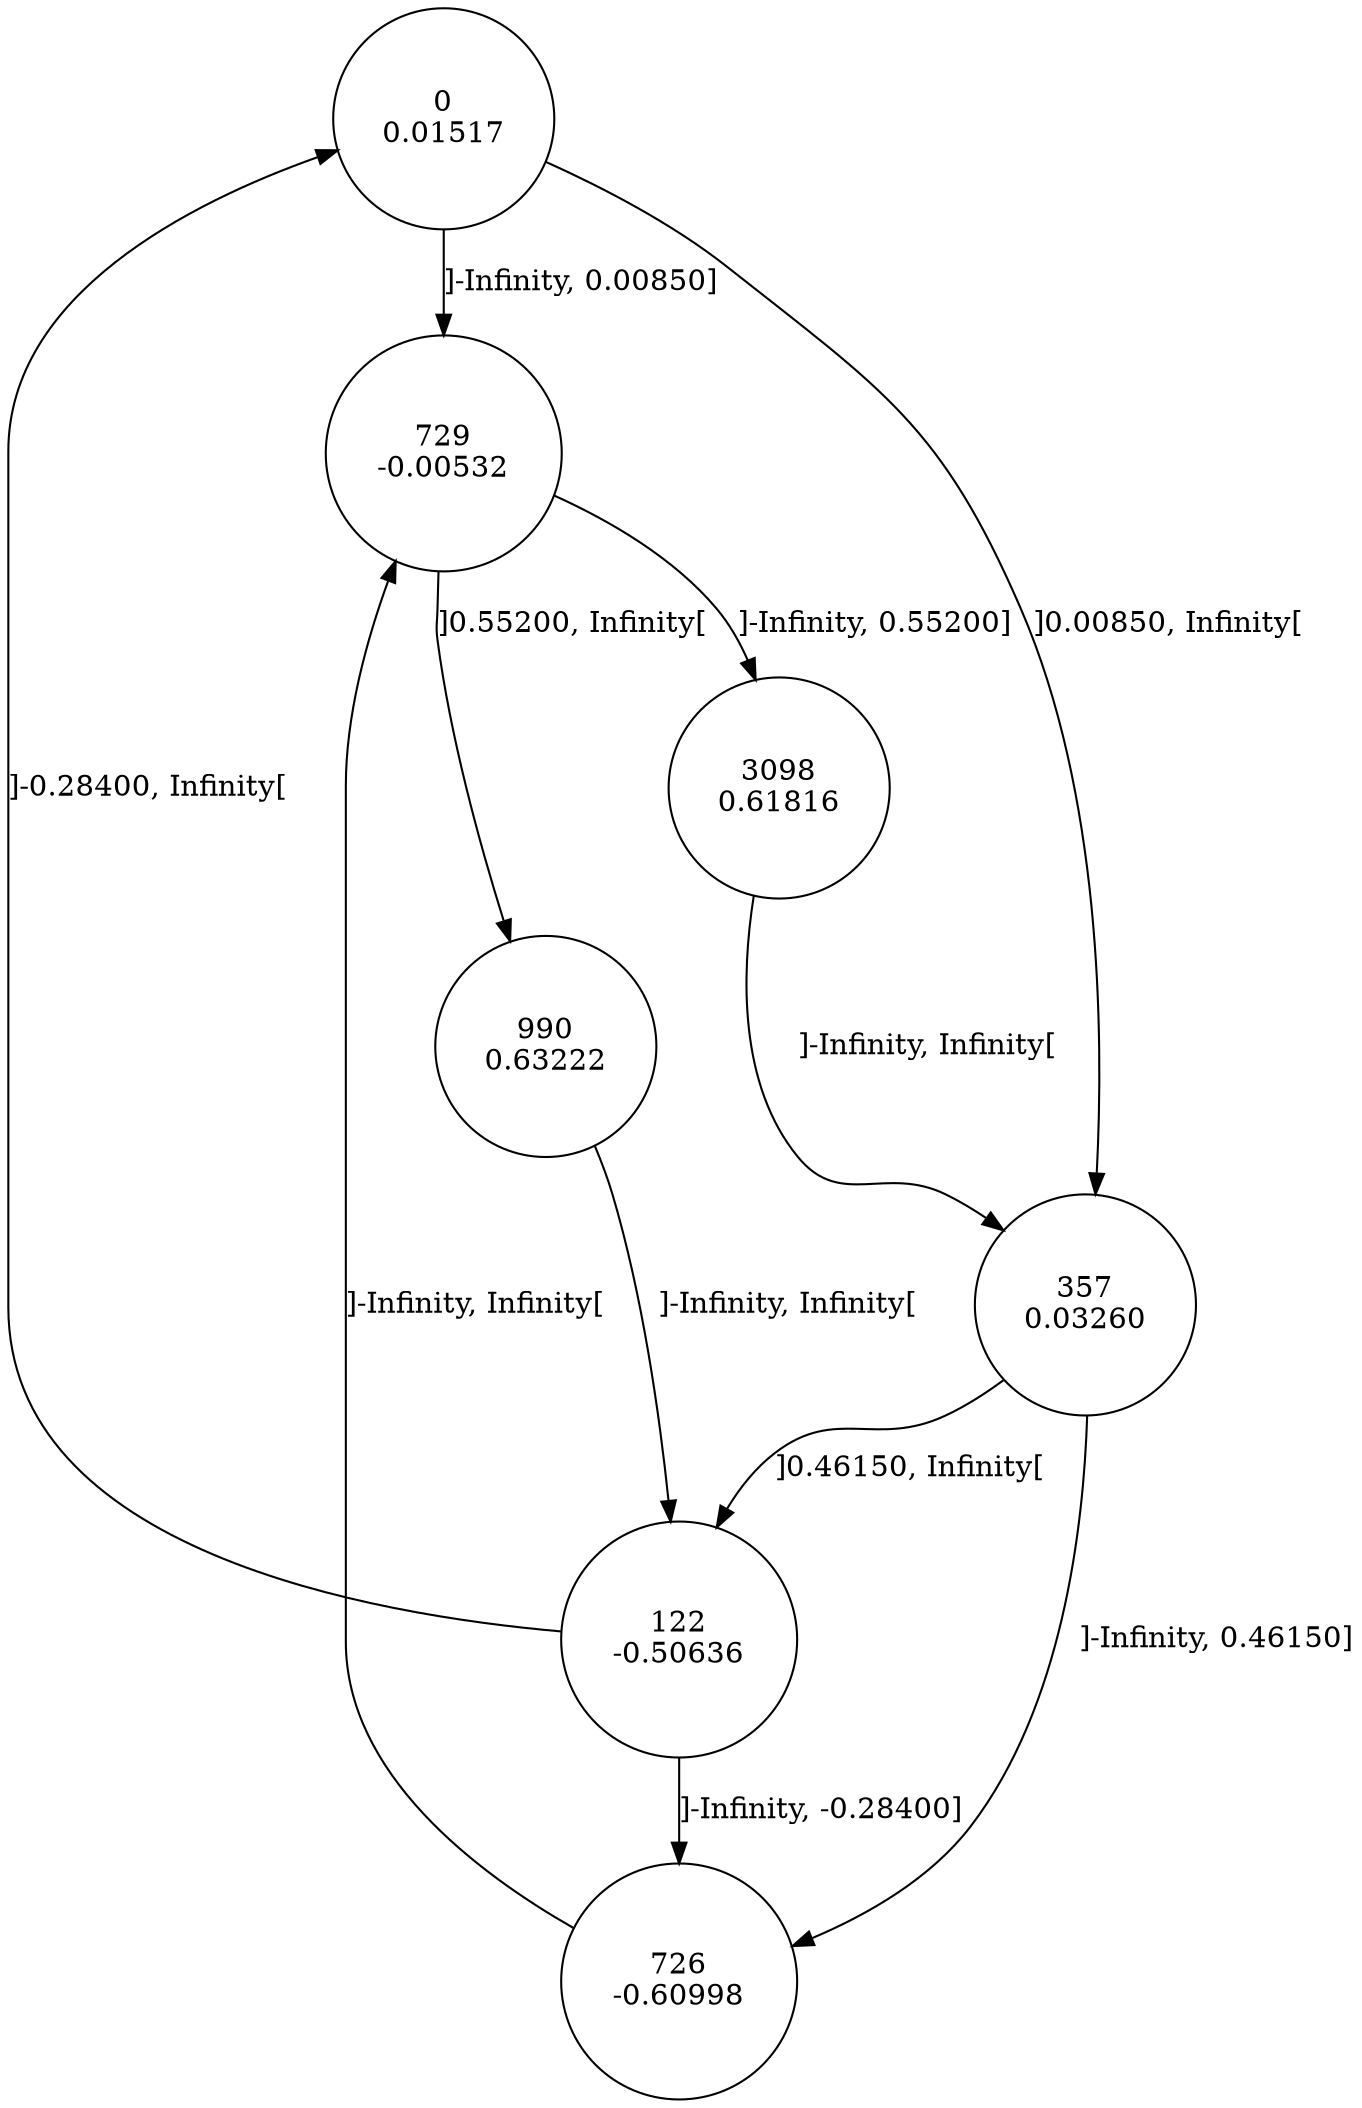 digraph DFA {
0 [shape=circle, label="0\n0.01517"];
	0 -> 729 [label="]-Infinity, 0.00850]"];
	0 -> 357 [label="]0.00850, Infinity["];
357 [shape=circle, label="357\n0.03260"];
	357 -> 726 [label="]-Infinity, 0.46150]"];
	357 -> 122 [label="]0.46150, Infinity["];
122 [shape=circle, label="122\n-0.50636"];
	122 -> 726 [label="]-Infinity, -0.28400]"];
	122 -> 0 [label="]-0.28400, Infinity["];
726 [shape=circle, label="726\n-0.60998"];
	726 -> 729 [label="]-Infinity, Infinity["];
729 [shape=circle, label="729\n-0.00532"];
	729 -> 3098 [label="]-Infinity, 0.55200]"];
	729 -> 990 [label="]0.55200, Infinity["];
990 [shape=circle, label="990\n0.63222"];
	990 -> 122 [label="]-Infinity, Infinity["];
3098 [shape=circle, label="3098\n0.61816"];
	3098 -> 357 [label="]-Infinity, Infinity["];
}